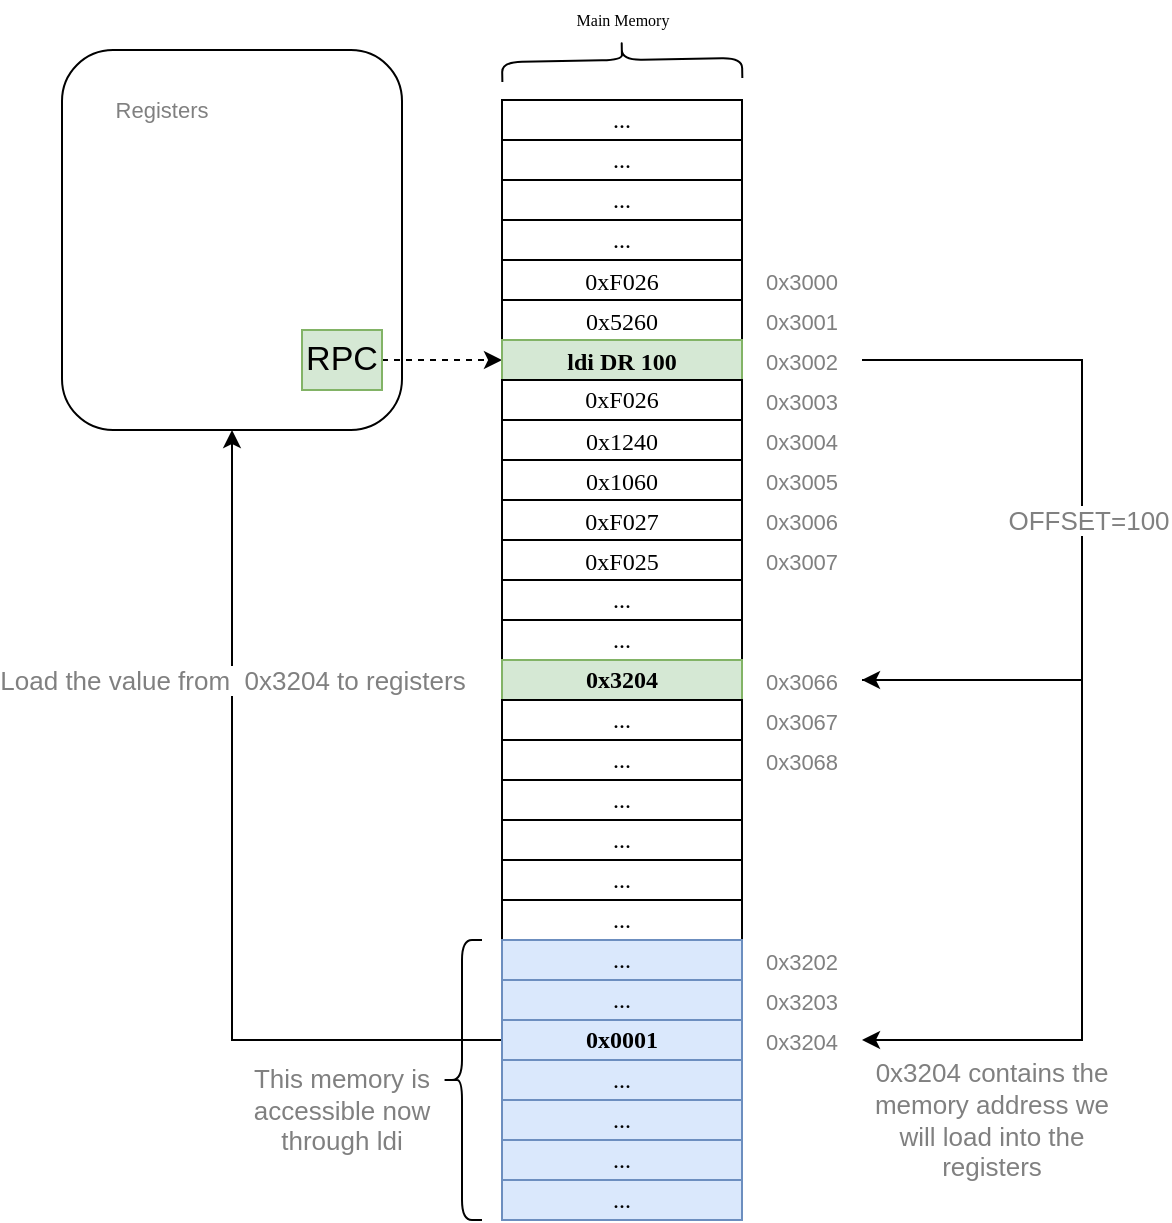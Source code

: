 <mxfile version="15.8.7" type="device"><diagram id="mS_9B1L-qNiDRTW4c1Kf" name="Page-1"><mxGraphModel dx="1106" dy="892" grid="1" gridSize="10" guides="1" tooltips="1" connect="1" arrows="1" fold="1" page="1" pageScale="1" pageWidth="827" pageHeight="1169" math="0" shadow="0"><root><mxCell id="0"/><mxCell id="1" parent="0"/><mxCell id="kuVhOhOTqHIjEQhxnR2f-23" value="" style="rounded=1;whiteSpace=wrap;html=1;labelBackgroundColor=none;fontSize=11;fontColor=#808080;fillColor=none;" vertex="1" parent="1"><mxGeometry x="60" y="315" width="170" height="190" as="geometry"/></mxCell><mxCell id="rQF-kg94e7PpYjnTYFAC-100" style="edgeStyle=orthogonalEdgeStyle;rounded=0;orthogonalLoop=1;jettySize=auto;html=1;exitX=1;exitY=0.5;exitDx=0;exitDy=0;entryX=0;entryY=0.5;entryDx=0;entryDy=0;dashed=1;fontFamily=Verdana;fontSize=8;fontColor=#000000;" parent="1" source="4XDJ3RZ_BafD3tyeqq8T-8" target="rQF-kg94e7PpYjnTYFAC-28" edge="1"><mxGeometry relative="1" as="geometry"><mxPoint x="200" y="450" as="sourcePoint"/></mxGeometry></mxCell><mxCell id="rQF-kg94e7PpYjnTYFAC-16" value="" style="rounded=0;whiteSpace=wrap;html=1;fontFamily=Verdana;" parent="1" vertex="1"><mxGeometry x="280" y="340" width="120" height="380" as="geometry"/></mxCell><mxCell id="rQF-kg94e7PpYjnTYFAC-22" value="..." style="rounded=0;whiteSpace=wrap;html=1;fontFamily=Verdana;" parent="1" vertex="1"><mxGeometry x="280" y="340" width="120" height="20" as="geometry"/></mxCell><mxCell id="rQF-kg94e7PpYjnTYFAC-23" value="..." style="rounded=0;whiteSpace=wrap;html=1;fontFamily=Verdana;" parent="1" vertex="1"><mxGeometry x="280" y="360" width="120" height="20" as="geometry"/></mxCell><mxCell id="rQF-kg94e7PpYjnTYFAC-24" value="..." style="rounded=0;whiteSpace=wrap;html=1;fontFamily=Verdana;" parent="1" vertex="1"><mxGeometry x="280" y="380" width="120" height="20" as="geometry"/></mxCell><mxCell id="rQF-kg94e7PpYjnTYFAC-25" value="..." style="rounded=0;whiteSpace=wrap;html=1;fontFamily=Verdana;" parent="1" vertex="1"><mxGeometry x="280" y="400" width="120" height="20" as="geometry"/></mxCell><mxCell id="rQF-kg94e7PpYjnTYFAC-26" value="&lt;div style=&quot;font-weight: normal ; font-size: 12px ; line-height: 18px&quot;&gt;&lt;div&gt;&lt;font color=&quot;#000000&quot; style=&quot;background-color: rgb(255 , 255 , 255)&quot;&gt;0xF026&lt;/font&gt;&lt;/div&gt;&lt;/div&gt;" style="rounded=0;whiteSpace=wrap;html=1;fontFamily=Verdana;" parent="1" vertex="1"><mxGeometry x="280" y="420" width="120" height="20" as="geometry"/></mxCell><mxCell id="rQF-kg94e7PpYjnTYFAC-27" value="&lt;div style=&quot;line-height: 18px;&quot;&gt;&lt;span style=&quot;background-color: rgb(255 , 255 , 255)&quot;&gt;0x5260&lt;/span&gt;&lt;/div&gt;" style="rounded=0;whiteSpace=wrap;html=1;fontFamily=Verdana;" parent="1" vertex="1"><mxGeometry x="280" y="440" width="120" height="20" as="geometry"/></mxCell><mxCell id="rQF-kg94e7PpYjnTYFAC-28" value="&lt;div style=&quot;line-height: 18px&quot;&gt;ldi DR 100&lt;/div&gt;" style="rounded=0;whiteSpace=wrap;html=1;fontFamily=Verdana;fillColor=#d5e8d4;strokeColor=#82b366;fontStyle=1" parent="1" vertex="1"><mxGeometry x="280" y="460" width="120" height="20" as="geometry"/></mxCell><mxCell id="rQF-kg94e7PpYjnTYFAC-29" value="&lt;span style=&quot;background-color: rgb(255, 255, 255);&quot;&gt;0xF026&lt;/span&gt;" style="rounded=0;whiteSpace=wrap;html=1;fontFamily=Verdana;" parent="1" vertex="1"><mxGeometry x="280" y="480" width="120" height="20" as="geometry"/></mxCell><mxCell id="rQF-kg94e7PpYjnTYFAC-30" value="&lt;div style=&quot;line-height: 18px;&quot;&gt;&lt;span style=&quot;background-color: rgb(255 , 255 , 255)&quot;&gt;0x1240&lt;/span&gt;&lt;/div&gt;" style="rounded=0;whiteSpace=wrap;html=1;fontFamily=Verdana;" parent="1" vertex="1"><mxGeometry x="280" y="500" width="120" height="20" as="geometry"/></mxCell><mxCell id="rQF-kg94e7PpYjnTYFAC-31" value="&lt;div style=&quot;line-height: 18px;&quot;&gt;&lt;div style=&quot;line-height: 18px;&quot;&gt;&lt;span style=&quot;background-color: rgb(255 , 255 , 255)&quot;&gt;0x1060&lt;/span&gt;&lt;/div&gt;&lt;/div&gt;" style="rounded=0;whiteSpace=wrap;html=1;fontFamily=Verdana;" parent="1" vertex="1"><mxGeometry x="280" y="520" width="120" height="20" as="geometry"/></mxCell><mxCell id="rQF-kg94e7PpYjnTYFAC-32" value="&lt;div style=&quot;line-height: 18px;&quot;&gt;&lt;span style=&quot;background-color: rgb(255 , 255 , 255)&quot;&gt;0xF027&lt;/span&gt;&lt;/div&gt;" style="rounded=0;whiteSpace=wrap;html=1;fontFamily=Verdana;" parent="1" vertex="1"><mxGeometry x="280" y="540" width="120" height="20" as="geometry"/></mxCell><mxCell id="rQF-kg94e7PpYjnTYFAC-33" value="&lt;div style=&quot;line-height: 18px;&quot;&gt;&lt;span style=&quot;background-color: rgb(255 , 255 , 255)&quot;&gt;0xF025&lt;/span&gt;&lt;/div&gt;" style="rounded=0;whiteSpace=wrap;html=1;fontFamily=Verdana;" parent="1" vertex="1"><mxGeometry x="280" y="560" width="120" height="20" as="geometry"/></mxCell><mxCell id="rQF-kg94e7PpYjnTYFAC-34" value="..." style="rounded=0;whiteSpace=wrap;html=1;fontFamily=Verdana;" parent="1" vertex="1"><mxGeometry x="280" y="580" width="120" height="20" as="geometry"/></mxCell><mxCell id="rQF-kg94e7PpYjnTYFAC-35" value="..." style="rounded=0;whiteSpace=wrap;html=1;fontFamily=Verdana;" parent="1" vertex="1"><mxGeometry x="280" y="600" width="120" height="20" as="geometry"/></mxCell><mxCell id="rQF-kg94e7PpYjnTYFAC-36" value="0x3204" style="rounded=0;whiteSpace=wrap;html=1;fontFamily=Verdana;fillColor=#d5e8d4;strokeColor=#82b366;fontStyle=1" parent="1" vertex="1"><mxGeometry x="280" y="620" width="120" height="20" as="geometry"/></mxCell><mxCell id="rQF-kg94e7PpYjnTYFAC-37" value="..." style="rounded=0;whiteSpace=wrap;html=1;fontFamily=Verdana;" parent="1" vertex="1"><mxGeometry x="280" y="640" width="120" height="20" as="geometry"/></mxCell><mxCell id="rQF-kg94e7PpYjnTYFAC-38" value="..." style="rounded=0;whiteSpace=wrap;html=1;fontFamily=Verdana;" parent="1" vertex="1"><mxGeometry x="280" y="660" width="120" height="20" as="geometry"/></mxCell><mxCell id="rQF-kg94e7PpYjnTYFAC-39" value="..." style="rounded=0;whiteSpace=wrap;html=1;fontFamily=Verdana;" parent="1" vertex="1"><mxGeometry x="280" y="680" width="120" height="20" as="geometry"/></mxCell><mxCell id="rQF-kg94e7PpYjnTYFAC-40" value="" style="rounded=0;whiteSpace=wrap;html=1;fontFamily=Verdana;" parent="1" vertex="1"><mxGeometry x="280" y="700" width="120" height="200" as="geometry"/></mxCell><mxCell id="rQF-kg94e7PpYjnTYFAC-95" value="" style="shape=curlyBracket;whiteSpace=wrap;html=1;rounded=1;labelBackgroundColor=#FFFFFF;fontFamily=Verdana;fontSize=8;fontColor=#000000;strokeColor=#000000;fillColor=#E6E6E6;rotation=89;" parent="1" vertex="1"><mxGeometry x="330" y="260" width="20" height="120" as="geometry"/></mxCell><mxCell id="rQF-kg94e7PpYjnTYFAC-96" value="Main Memory" style="text;html=1;align=center;verticalAlign=middle;resizable=0;points=[];autosize=1;strokeColor=none;fillColor=none;fontSize=8;fontFamily=Verdana;fontColor=#000000;" parent="1" vertex="1"><mxGeometry x="305" y="290" width="70" height="20" as="geometry"/></mxCell><mxCell id="4XDJ3RZ_BafD3tyeqq8T-8" value="RPC" style="rounded=0;whiteSpace=wrap;html=1;fontSize=17;fillColor=#d5e8d4;strokeColor=#82b366;" parent="1" vertex="1"><mxGeometry x="180" y="455" width="40" height="30" as="geometry"/></mxCell><mxCell id="4XDJ3RZ_BafD3tyeqq8T-9" value="&lt;font color=&quot;#808080&quot; style=&quot;font-size: 11px&quot;&gt;0x3000&lt;/font&gt;" style="text;html=1;strokeColor=none;fillColor=none;align=center;verticalAlign=middle;whiteSpace=wrap;rounded=0;fontSize=17;fontColor=#D5E8D4;" parent="1" vertex="1"><mxGeometry x="400" y="420" width="60" height="20" as="geometry"/></mxCell><mxCell id="4XDJ3RZ_BafD3tyeqq8T-10" value="&lt;font color=&quot;#808080&quot; style=&quot;font-size: 11px&quot;&gt;0x3001&lt;/font&gt;" style="text;html=1;strokeColor=none;fillColor=none;align=center;verticalAlign=middle;whiteSpace=wrap;rounded=0;fontSize=17;fontColor=#D5E8D4;" parent="1" vertex="1"><mxGeometry x="400" y="440" width="60" height="20" as="geometry"/></mxCell><mxCell id="4XDJ3RZ_BafD3tyeqq8T-23" style="edgeStyle=orthogonalEdgeStyle;rounded=0;orthogonalLoop=1;jettySize=auto;html=1;exitX=1;exitY=0.5;exitDx=0;exitDy=0;entryX=1;entryY=0.5;entryDx=0;entryDy=0;fontSize=11;fontColor=#808080;" parent="1" source="4XDJ3RZ_BafD3tyeqq8T-12" target="4XDJ3RZ_BafD3tyeqq8T-18" edge="1"><mxGeometry relative="1" as="geometry"><Array as="points"><mxPoint x="570" y="470"/><mxPoint x="570" y="630"/></Array></mxGeometry></mxCell><mxCell id="4XDJ3RZ_BafD3tyeqq8T-26" value="OFFSET=100" style="edgeLabel;html=1;align=center;verticalAlign=middle;resizable=0;points=[];fontSize=13;fontColor=#808080;" parent="4XDJ3RZ_BafD3tyeqq8T-23" vertex="1" connectable="0"><mxGeometry x="-0.12" y="3" relative="1" as="geometry"><mxPoint y="23" as="offset"/></mxGeometry></mxCell><mxCell id="4XDJ3RZ_BafD3tyeqq8T-12" value="&lt;font color=&quot;#808080&quot; style=&quot;font-size: 11px&quot;&gt;0x3002&lt;/font&gt;" style="text;html=1;strokeColor=none;fillColor=none;align=center;verticalAlign=middle;whiteSpace=wrap;rounded=0;fontSize=17;fontColor=#D5E8D4;" parent="1" vertex="1"><mxGeometry x="400" y="460" width="60" height="20" as="geometry"/></mxCell><mxCell id="4XDJ3RZ_BafD3tyeqq8T-13" value="&lt;font color=&quot;#808080&quot; style=&quot;font-size: 11px&quot;&gt;0x3003&lt;/font&gt;" style="text;html=1;strokeColor=none;fillColor=none;align=center;verticalAlign=middle;whiteSpace=wrap;rounded=0;fontSize=17;fontColor=#D5E8D4;" parent="1" vertex="1"><mxGeometry x="400" y="480" width="60" height="20" as="geometry"/></mxCell><mxCell id="4XDJ3RZ_BafD3tyeqq8T-14" value="&lt;font color=&quot;#808080&quot; style=&quot;font-size: 11px&quot;&gt;0x3004&lt;/font&gt;" style="text;html=1;strokeColor=none;fillColor=none;align=center;verticalAlign=middle;whiteSpace=wrap;rounded=0;fontSize=17;fontColor=#D5E8D4;" parent="1" vertex="1"><mxGeometry x="400" y="500" width="60" height="20" as="geometry"/></mxCell><mxCell id="4XDJ3RZ_BafD3tyeqq8T-15" value="&lt;font color=&quot;#808080&quot; style=&quot;font-size: 11px&quot;&gt;0x3005&lt;/font&gt;" style="text;html=1;strokeColor=none;fillColor=none;align=center;verticalAlign=middle;whiteSpace=wrap;rounded=0;fontSize=17;fontColor=#D5E8D4;" parent="1" vertex="1"><mxGeometry x="400" y="520" width="60" height="20" as="geometry"/></mxCell><mxCell id="4XDJ3RZ_BafD3tyeqq8T-16" value="&lt;font color=&quot;#808080&quot; style=&quot;font-size: 11px&quot;&gt;0x3006&lt;/font&gt;" style="text;html=1;strokeColor=none;fillColor=none;align=center;verticalAlign=middle;whiteSpace=wrap;rounded=0;fontSize=17;fontColor=#D5E8D4;" parent="1" vertex="1"><mxGeometry x="400" y="540" width="60" height="20" as="geometry"/></mxCell><mxCell id="4XDJ3RZ_BafD3tyeqq8T-17" value="&lt;font color=&quot;#808080&quot; style=&quot;font-size: 11px&quot;&gt;0x3007&lt;/font&gt;" style="text;html=1;strokeColor=none;fillColor=none;align=center;verticalAlign=middle;whiteSpace=wrap;rounded=0;fontSize=17;fontColor=#D5E8D4;" parent="1" vertex="1"><mxGeometry x="400" y="560" width="60" height="20" as="geometry"/></mxCell><mxCell id="kuVhOhOTqHIjEQhxnR2f-19" style="edgeStyle=orthogonalEdgeStyle;rounded=0;orthogonalLoop=1;jettySize=auto;html=1;exitX=1;exitY=0.5;exitDx=0;exitDy=0;entryX=1;entryY=0.5;entryDx=0;entryDy=0;fontSize=11;fontColor=#808080;strokeWidth=1;" edge="1" parent="1" source="4XDJ3RZ_BafD3tyeqq8T-18" target="kuVhOhOTqHIjEQhxnR2f-13"><mxGeometry relative="1" as="geometry"><Array as="points"><mxPoint x="570" y="630"/><mxPoint x="570" y="810"/></Array></mxGeometry></mxCell><mxCell id="4XDJ3RZ_BafD3tyeqq8T-18" value="&lt;font color=&quot;#808080&quot; style=&quot;font-size: 11px&quot;&gt;0x3066&lt;/font&gt;" style="text;html=1;strokeColor=none;fillColor=none;align=center;verticalAlign=middle;whiteSpace=wrap;rounded=0;fontSize=17;fontColor=#D5E8D4;" parent="1" vertex="1"><mxGeometry x="400" y="620" width="60" height="20" as="geometry"/></mxCell><mxCell id="4XDJ3RZ_BafD3tyeqq8T-19" value="&lt;font color=&quot;#808080&quot; style=&quot;font-size: 11px&quot;&gt;0x3067&lt;/font&gt;" style="text;html=1;strokeColor=none;fillColor=none;align=center;verticalAlign=middle;whiteSpace=wrap;rounded=0;fontSize=17;fontColor=#D5E8D4;" parent="1" vertex="1"><mxGeometry x="400" y="640" width="60" height="20" as="geometry"/></mxCell><mxCell id="4XDJ3RZ_BafD3tyeqq8T-20" value="&lt;font color=&quot;#808080&quot; style=&quot;font-size: 11px&quot;&gt;0x3068&lt;/font&gt;" style="text;html=1;strokeColor=none;fillColor=none;align=center;verticalAlign=middle;whiteSpace=wrap;rounded=0;fontSize=17;fontColor=#D5E8D4;" parent="1" vertex="1"><mxGeometry x="400" y="660" width="60" height="20" as="geometry"/></mxCell><mxCell id="kuVhOhOTqHIjEQhxnR2f-1" value="..." style="rounded=0;whiteSpace=wrap;html=1;fontFamily=Verdana;" vertex="1" parent="1"><mxGeometry x="280" y="700" width="120" height="20" as="geometry"/></mxCell><mxCell id="kuVhOhOTqHIjEQhxnR2f-2" value="..." style="rounded=0;whiteSpace=wrap;html=1;fontFamily=Verdana;" vertex="1" parent="1"><mxGeometry x="280" y="720" width="120" height="20" as="geometry"/></mxCell><mxCell id="kuVhOhOTqHIjEQhxnR2f-3" value="..." style="rounded=0;whiteSpace=wrap;html=1;fontFamily=Verdana;" vertex="1" parent="1"><mxGeometry x="280" y="740" width="120" height="20" as="geometry"/></mxCell><mxCell id="kuVhOhOTqHIjEQhxnR2f-4" value="..." style="rounded=0;whiteSpace=wrap;html=1;fontFamily=Verdana;fillColor=#dae8fc;strokeColor=#6c8ebf;" vertex="1" parent="1"><mxGeometry x="280" y="760" width="120" height="20" as="geometry"/></mxCell><mxCell id="kuVhOhOTqHIjEQhxnR2f-5" value="..." style="rounded=0;whiteSpace=wrap;html=1;fontFamily=Verdana;fillColor=#dae8fc;strokeColor=#6c8ebf;" vertex="1" parent="1"><mxGeometry x="280" y="780" width="120" height="20" as="geometry"/></mxCell><mxCell id="kuVhOhOTqHIjEQhxnR2f-22" style="edgeStyle=orthogonalEdgeStyle;rounded=0;orthogonalLoop=1;jettySize=auto;html=1;exitX=0;exitY=0.5;exitDx=0;exitDy=0;fontSize=11;fontColor=#808080;strokeWidth=1;entryX=0.5;entryY=1;entryDx=0;entryDy=0;" edge="1" parent="1" source="kuVhOhOTqHIjEQhxnR2f-6" target="kuVhOhOTqHIjEQhxnR2f-23"><mxGeometry relative="1" as="geometry"><mxPoint x="80" y="430" as="targetPoint"/></mxGeometry></mxCell><mxCell id="kuVhOhOTqHIjEQhxnR2f-25" value="&lt;font style=&quot;font-size: 13px&quot;&gt;Load the value from&amp;nbsp; 0x3204 to registers&lt;/font&gt;" style="edgeLabel;html=1;align=center;verticalAlign=middle;resizable=0;points=[];fontSize=11;fontColor=#808080;" vertex="1" connectable="0" parent="kuVhOhOTqHIjEQhxnR2f-22"><mxGeometry x="0.369" y="-2" relative="1" as="geometry"><mxPoint x="-2" y="-14" as="offset"/></mxGeometry></mxCell><mxCell id="kuVhOhOTqHIjEQhxnR2f-6" value="0x0001" style="rounded=0;whiteSpace=wrap;html=1;fontFamily=Verdana;fillColor=#dae8fc;strokeColor=#6c8ebf;fontStyle=1" vertex="1" parent="1"><mxGeometry x="280" y="800" width="120" height="20" as="geometry"/></mxCell><mxCell id="kuVhOhOTqHIjEQhxnR2f-7" value="..." style="rounded=0;whiteSpace=wrap;html=1;fontFamily=Verdana;fillColor=#dae8fc;strokeColor=#6c8ebf;" vertex="1" parent="1"><mxGeometry x="280" y="820" width="120" height="20" as="geometry"/></mxCell><mxCell id="kuVhOhOTqHIjEQhxnR2f-8" value="..." style="rounded=0;whiteSpace=wrap;html=1;fontFamily=Verdana;fillColor=#dae8fc;strokeColor=#6c8ebf;" vertex="1" parent="1"><mxGeometry x="280" y="840" width="120" height="20" as="geometry"/></mxCell><mxCell id="kuVhOhOTqHIjEQhxnR2f-9" value="..." style="rounded=0;whiteSpace=wrap;html=1;fontFamily=Verdana;fillColor=#dae8fc;strokeColor=#6c8ebf;" vertex="1" parent="1"><mxGeometry x="280" y="860" width="120" height="20" as="geometry"/></mxCell><mxCell id="kuVhOhOTqHIjEQhxnR2f-10" value="..." style="rounded=0;whiteSpace=wrap;html=1;fontFamily=Verdana;fillColor=#dae8fc;strokeColor=#6c8ebf;" vertex="1" parent="1"><mxGeometry x="280" y="880" width="120" height="20" as="geometry"/></mxCell><mxCell id="kuVhOhOTqHIjEQhxnR2f-11" value="&lt;font color=&quot;#808080&quot; style=&quot;font-size: 11px&quot;&gt;0x3202&lt;/font&gt;" style="text;html=1;strokeColor=none;fillColor=none;align=center;verticalAlign=middle;whiteSpace=wrap;rounded=0;fontSize=17;fontColor=#D5E8D4;" vertex="1" parent="1"><mxGeometry x="400" y="760" width="60" height="20" as="geometry"/></mxCell><mxCell id="kuVhOhOTqHIjEQhxnR2f-12" value="&lt;font color=&quot;#808080&quot; style=&quot;font-size: 11px&quot;&gt;0x3203&lt;/font&gt;" style="text;html=1;strokeColor=none;fillColor=none;align=center;verticalAlign=middle;whiteSpace=wrap;rounded=0;fontSize=17;fontColor=#D5E8D4;" vertex="1" parent="1"><mxGeometry x="400" y="780" width="60" height="20" as="geometry"/></mxCell><mxCell id="kuVhOhOTqHIjEQhxnR2f-13" value="&lt;font color=&quot;#808080&quot; style=&quot;font-size: 11px&quot;&gt;0x3204&lt;/font&gt;" style="text;html=1;strokeColor=none;fillColor=none;align=center;verticalAlign=middle;whiteSpace=wrap;rounded=0;fontSize=17;fontColor=#D5E8D4;" vertex="1" parent="1"><mxGeometry x="400" y="800" width="60" height="20" as="geometry"/></mxCell><mxCell id="kuVhOhOTqHIjEQhxnR2f-16" value="" style="shape=curlyBracket;whiteSpace=wrap;html=1;rounded=1;labelBackgroundColor=none;fontSize=11;fontColor=#808080;fillColor=none;" vertex="1" parent="1"><mxGeometry x="250" y="760" width="20" height="140" as="geometry"/></mxCell><mxCell id="kuVhOhOTqHIjEQhxnR2f-17" value="&lt;font style=&quot;font-size: 13px&quot;&gt;This memory is accessible now through ldi&lt;/font&gt;" style="text;html=1;strokeColor=none;fillColor=none;align=center;verticalAlign=middle;whiteSpace=wrap;rounded=0;labelBackgroundColor=none;fontSize=11;fontColor=#808080;" vertex="1" parent="1"><mxGeometry x="150" y="830" width="100" height="30" as="geometry"/></mxCell><mxCell id="kuVhOhOTqHIjEQhxnR2f-21" value="&lt;font style=&quot;font-size: 13px&quot;&gt;0x3204 contains the memory address we will load into the registers&lt;/font&gt;" style="text;html=1;strokeColor=none;fillColor=none;align=center;verticalAlign=middle;whiteSpace=wrap;rounded=0;labelBackgroundColor=none;fontSize=11;fontColor=#808080;strokeWidth=2;" vertex="1" parent="1"><mxGeometry x="460" y="817.5" width="130" height="65" as="geometry"/></mxCell><mxCell id="kuVhOhOTqHIjEQhxnR2f-26" value="Registers" style="text;html=1;strokeColor=none;fillColor=none;align=center;verticalAlign=middle;whiteSpace=wrap;rounded=0;labelBackgroundColor=none;fontSize=11;fontColor=#808080;" vertex="1" parent="1"><mxGeometry x="80" y="330" width="60" height="30" as="geometry"/></mxCell></root></mxGraphModel></diagram></mxfile>
